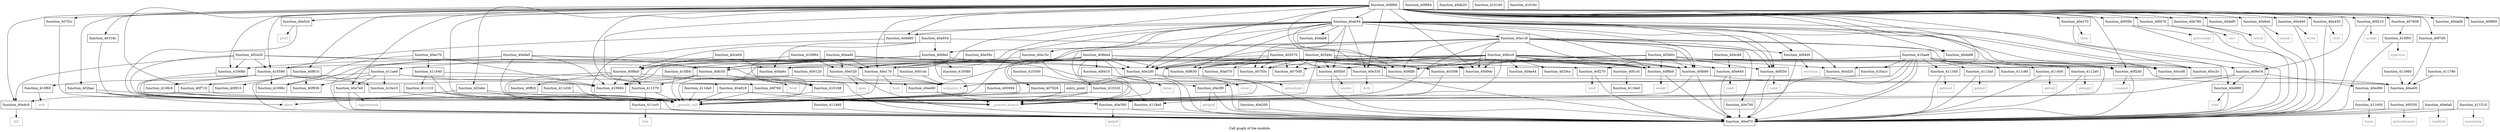digraph "Call graph of the module." {
  label="Call graph of the module.";
  node [shape=record];

  Node_function_40ce04 [label="{function_40ce04}"];
  Node_function_40def0 [label="{function_40def0}"];
  Node_function_40e170 [label="{function_40e170}"];
  Node_function_40e200 [label="{function_40e200}"];
  Node_function_40f9a0 [label="{function_40f9a0}"];
  Node_function_40cd20 [label="{function_40cd20}"];
  Node_function_40cc3c [label="{function_40cc3c}"];
  Node_function_40e270 [label="{function_40e270}"];
  Node_function_40e2d0 [label="{function_40e2d0}"];
  Node_function_40ee90 [label="{function_40ee90}"];
  Node_function_40e330 [label="{function_40e330}"];
  Node_function_40e390 [label="{function_40e390}"];
  Node_function_40f330 [label="{function_40f330}"];
  Node_function_40e5c0 [label="{function_40e5c0}"];
  Node_function_40f390 [label="{function_40f390}"];
  Node_function_40e640 [label="{function_40e640}"];
  Node_function_40f410 [label="{function_40f410}"];
  Node_function_40e6a0 [label="{function_40e6a0}"];
  Node_function_40f470 [label="{function_40f470}"];
  Node_function_40e700 [label="{function_40e700}"];
  Node_function_40f4d0 [label="{function_40f4d0}"];
  Node_function_40e780 [label="{function_40e780}"];
  Node_function_40f550 [label="{function_40f550}"];
  Node_function_40e7e0 [label="{function_40e7e0}"];
  Node_function_40e880 [label="{function_40e880}"];
  Node_function_40f5b0 [label="{function_40f5b0}"];
  Node_function_40e8e0 [label="{function_40e8e0}"];
  Node_function_40e940 [label="{function_40e940}"];
  Node_function_40f630 [label="{function_40f630}"];
  Node_function_40f938 [label="{function_40f938}"];
  Node_function_40e9a0 [label="{function_40e9a0}"];
  Node_function_40f6b0 [label="{function_40f6b0}"];
  Node_function_40ead0 [label="{function_40ead0}"];
  Node_function_40f710 [label="{function_40f710}"];
  Node_function_40ec70 [label="{function_40ec70}"];
  Node_function_40f760 [label="{function_40f760}"];
  Node_function_40e3f0 [label="{function_40e3f0}"];
  Node_function_40f1c0 [label="{function_40f1c0}"];
  Node_function_40e450 [label="{function_40e450}"];
  Node_function_40e4c0 [label="{function_40e4c0}"];
  Node_function_40d9dc [label="{function_40d9dc}"];
  Node_function_40da08 [label="{function_40da08}"];
  Node_function_40ed70 [label="{function_40ed70}"];
  Node_function_40f964 [label="{function_40f964}"];
  Node_function_40da6c [label="{function_40da6c}"];
  Node_function_40da98 [label="{function_40da98}"];
  Node_function_40dab8 [label="{function_40dab8}"];
  Node_function_40db20 [label="{function_40db20}"];
  Node_function_40f210 [label="{function_40f210}"];
  Node_function_40dc88 [label="{function_40dc88}"];
  Node_function_40f910 [label="{function_40f910}"];
  Node_function_40dd60 [label="{function_40dd60}"];
  Node_function_40ed90 [label="{function_40ed90}"];
  Node_function_40f7d0 [label="{function_40f7d0}"];
  Node_function_40f270 [label="{function_40f270}"];
  Node_function_40de44 [label="{function_40de44}"];
  Node_function_40f2d0 [label="{function_40f2d0}"];
  Node_function_40e520 [label="{function_40e520}"];
  Node_function_40ee00 [label="{function_40ee00}"];
  Node_function_40f810 [label="{function_40f810}"];
  Node_function_410080 [label="{function_410080}"];
  Node_function_410140 [label="{function_410140}"];
  Node_function_41016c [label="{function_41016c}"];
  Node_function_410188 [label="{function_410188}"];
  Node_function_410300 [label="{function_410300}"];
  Node_function_410320 [label="{function_410320}"];
  Node_function_410590 [label="{function_410590}"];
  Node_function_410680 [label="{function_410680}"];
  Node_function_4108c0 [label="{function_4108c0}"];
  Node_function_4119e0 [label="{function_4119e0}"];
  Node_function_411ae0 [label="{function_411ae0}"];
  Node_function_40fb90 [label="{function_40fb90}"];
  Node_function_40fc50 [label="{function_40fc50}"];
  Node_function_40fde0 [label="{function_40fde0}"];
  Node_function_40ffc0 [label="{function_40ffc0}"];
  Node_getegid [color="gray50", fontcolor="gray50", label="{getegid}"];
  Node_geteuid [color="gray50", fontcolor="gray50", label="{geteuid}"];
  Node_getgid [color="gray50", fontcolor="gray50", label="{getgid}"];
  Node_getuid [color="gray50", fontcolor="gray50", label="{getuid}"];
  Node_nanosleep [color="gray50", fontcolor="gray50", label="{nanosleep}"];
  Node_times [color="gray50", fontcolor="gray50", label="{times}"];
  Node_brk [color="gray50", fontcolor="gray50", label="{brk}"];
  Node_abort [color="gray50", fontcolor="gray50", label="{abort}"];
  Node_function_410984 [label="{function_410984}"];
  Node_function_41098c [label="{function_41098c}"];
  Node_function_410994 [label="{function_410994}"];
  Node_function_410a1c [label="{function_410a1c}"];
  Node_function_410aa8 [label="{function_410aa8}"];
  Node_function_410e10 [label="{function_410e10}"];
  Node_function_410f00 [label="{function_410f00}"];
  Node_function_410f60 [label="{function_410f60}"];
  Node_function_410fb0 [label="{function_410fb0}"];
  Node_function_411040 [label="{function_411040}"];
  Node_function_411110 [label="{function_411110}"];
  Node_function_4112e0 [label="{function_4112e0}"];
  Node_function_411340 [label="{function_411340}"];
  Node_function_4113a0 [label="{function_4113a0}"];
  Node_function_411400 [label="{function_411400}"];
  Node_function_411460 [label="{function_411460}"];
  Node_function_411510 [label="{function_411510}"];
  Node_function_411570 [label="{function_411570}"];
  Node_function_411600 [label="{function_411600}"];
  Node_function_411660 [label="{function_411660}"];
  Node_function_411780 [label="{function_411780}"];
  Node_function_4118a0 [label="{function_4118a0}"];
  Node_function_411c90 [label="{function_411c90}"];
  Node_function_411cc0 [label="{function_411cc0}"];
  Node_function_411d30 [label="{function_411d30}"];
  Node_function_411da0 [label="{function_411da0}"];
  Node_unknown_0 [color="gray50", fontcolor="gray50", label="{unknown_0}"];
  Node_fcntl [color="gray50", fontcolor="gray50", label="{fcntl}"];
  Node_chdir [color="gray50", fontcolor="gray50", label="{chdir}"];
  Node_close [color="gray50", fontcolor="gray50", label="{close}"];
  Node_fork [color="gray50", fontcolor="gray50", label="{fork}"];
  Node_getpid [color="gray50", fontcolor="gray50", label="{getpid}"];
  Node_getppid [color="gray50", fontcolor="gray50", label="{getppid}"];
  Node_ioctl [color="gray50", fontcolor="gray50", label="{ioctl}"];
  Node_kill [color="gray50", fontcolor="gray50", label="{kill}"];
  Node_open [color="gray50", fontcolor="gray50", label="{open}"];
  Node_prctl [color="gray50", fontcolor="gray50", label="{prctl}"];
  Node_read [color="gray50", fontcolor="gray50", label="{read}"];
  Node_readlink [color="gray50", fontcolor="gray50", label="{readlink}"];
  Node_setsid [color="gray50", fontcolor="gray50", label="{setsid}"];
  Node_sigprocmask [color="gray50", fontcolor="gray50", label="{sigprocmask}"];
  Node_time [color="gray50", fontcolor="gray50", label="{time}"];
  Node_unlink [color="gray50", fontcolor="gray50", label="{unlink}"];
  Node_write [color="gray50", fontcolor="gray50", label="{write}"];
  Node_accept [color="gray50", fontcolor="gray50", label="{accept}"];
  Node_bind [color="gray50", fontcolor="gray50", label="{bind}"];
  Node_connect [color="gray50", fontcolor="gray50", label="{connect}"];
  Node_getsockname [color="gray50", fontcolor="gray50", label="{getsockname}"];
  Node_getsockopt [color="gray50", fontcolor="gray50", label="{getsockopt}"];
  Node_listen [color="gray50", fontcolor="gray50", label="{listen}"];
  Node_recv [color="gray50", fontcolor="gray50", label="{recv}"];
  Node_recvfrom [color="gray50", fontcolor="gray50", label="{recvfrom}"];
  Node_send [color="gray50", fontcolor="gray50", label="{send}"];
  Node_sendto [color="gray50", fontcolor="gray50", label="{sendto}"];
  Node_setsockopt [color="gray50", fontcolor="gray50", label="{setsockopt}"];
  Node_socket [color="gray50", fontcolor="gray50", label="{socket}"];
  Node_sigaction [color="gray50", fontcolor="gray50", label="{sigaction}"];
  Node_exit [color="gray50", fontcolor="gray50", label="{exit}"];
  Node_fstat [color="gray50", fontcolor="gray50", label="{fstat}"];
  Node_function_40e59c [label="{function_40e59c}"];
  Node___pseudo_call [color="gray50", fontcolor="gray50", label="{__pseudo_call}"];
  Node___pseudo_branch [color="gray50", fontcolor="gray50", label="{__pseudo_branch}"];
  Node_function_400094 [label="{function_400094}"];
  Node_function_400120 [label="{function_400120}"];
  Node_function_4001dc [label="{function_4001dc}"];
  Node_entry_point [label="{entry_point}"];
  Node_function_4029cc [label="{function_4029cc}"];
  Node_function_402a20 [label="{function_402a20}"];
  Node_function_402bac [label="{function_402bac}"];
  Node_function_402ebc [label="{function_402ebc}"];
  Node_function_4030f8 [label="{function_4030f8}"];
  Node_function_40316c [label="{function_40316c}"];
  Node_function_403570 [label="{function_403570}"];
  Node_function_403d4c [label="{function_403d4c}"];
  Node_function_405e0c [label="{function_405e0c}"];
  Node_function_406cc0 [label="{function_406cc0}"];
  Node_function_407500 [label="{function_407500}"];
  Node_function_40755c [label="{function_40755c}"];
  Node_function_407608 [label="{function_407608}"];
  Node_function_407628 [label="{function_407628}"];
  Node_function_407f2c [label="{function_407f2c}"];
  Node_function_408be4 [label="{function_408be4}"];
  Node_function_408f60 [label="{function_408f60}"];
  Node_function_409df8 [label="{function_409df8}"];
  Node_function_409e54 [label="{function_409e54}"];
  Node_function_409f00 [label="{function_409f00}"];
  Node_function_40a070 [label="{function_40a070}"];
  Node_function_40a15c [label="{function_40a15c}"];
  Node_function_40a1c8 [label="{function_40a1c8}"];
  Node_function_40a818 [label="{function_40a818}"];
  Node_function_40a954 [label="{function_40a954}"];
  Node_function_40ab54 [label="{function_40ab54}"];
  Node_function_40cc08 [label="{function_40cc08}"];
  Node_function_40ce04 -> Node_function_40f9a0;
  Node_function_40ce04 -> Node_function_40da6c;
  Node_function_40e170 -> Node_unknown_0;
  Node_function_40e170 -> Node_fcntl;
  Node_function_40e170 -> Node___pseudo_call;
  Node_function_40e200 -> Node_function_40ed70;
  Node_function_40f9a0 -> Node_function_410188;
  Node_function_40f9a0 -> Node_function_40ffc0;
  Node_function_40f9a0 -> Node_function_410984;
  Node_function_40f9a0 -> Node_function_411570;
  Node_function_40f9a0 -> Node___pseudo_call;
  Node_function_40e270 -> Node_function_40ed70;
  Node_function_40e270 -> Node_chdir;
  Node_function_40e2d0 -> Node_function_40ed70;
  Node_function_40e2d0 -> Node_close;
  Node_function_40ee90 -> Node_function_4118a0;
  Node_function_40ee90 -> Node___pseudo_branch;
  Node_function_40e330 -> Node_function_40ed70;
  Node_function_40e330 -> Node_fork;
  Node_function_40e390 -> Node_function_40ed70;
  Node_function_40e390 -> Node_getpid;
  Node_function_40f330 -> Node_function_40ed70;
  Node_function_40f330 -> Node_getsockname;
  Node_function_40e5c0 -> Node_prctl;
  Node_function_40e5c0 -> Node___pseudo_call;
  Node_function_40f390 -> Node_function_40ed70;
  Node_function_40f390 -> Node_getsockopt;
  Node_function_40e640 -> Node_function_40ed70;
  Node_function_40e640 -> Node_read;
  Node_function_40f410 -> Node_function_40ed70;
  Node_function_40f410 -> Node_listen;
  Node_function_40e6a0 -> Node_function_40ed70;
  Node_function_40e6a0 -> Node_readlink;
  Node_function_40f470 -> Node_function_40ed70;
  Node_function_40f470 -> Node_recv;
  Node_function_40e700 -> Node_function_40ed70;
  Node_function_40f4d0 -> Node_function_40ed70;
  Node_function_40f4d0 -> Node_recvfrom;
  Node_function_40e780 -> Node_function_40ed70;
  Node_function_40e780 -> Node_setsid;
  Node_function_40f550 -> Node_function_40ed70;
  Node_function_40f550 -> Node_send;
  Node_function_40e7e0 -> Node_function_40ed70;
  Node_function_40e7e0 -> Node_sigprocmask;
  Node_function_40e880 -> Node_function_40ed70;
  Node_function_40e880 -> Node_time;
  Node_function_40f5b0 -> Node_function_40ed70;
  Node_function_40f5b0 -> Node_sendto;
  Node_function_40e8e0 -> Node_function_40ed70;
  Node_function_40e8e0 -> Node_unlink;
  Node_function_40e940 -> Node_function_40ed70;
  Node_function_40e940 -> Node_write;
  Node_function_40f630 -> Node_function_40ed70;
  Node_function_40f630 -> Node_setsockopt;
  Node_function_40e9a0 -> Node_function_40e2d0;
  Node_function_40e9a0 -> Node_function_40ed70;
  Node_function_40e9a0 -> Node_function_40fc50;
  Node_function_40e9a0 -> Node_function_410984;
  Node_function_40e9a0 -> Node_function_41098c;
  Node_function_40e9a0 -> Node___pseudo_call;
  Node_function_40f6b0 -> Node_function_40ed70;
  Node_function_40f6b0 -> Node_socket;
  Node_function_40ead0 -> Node_function_40e170;
  Node_function_40ead0 -> Node_function_40f9a0;
  Node_function_40ead0 -> Node_function_40e2d0;
  Node_function_40ead0 -> Node_function_40ed70;
  Node_function_40ead0 -> Node_function_40e520;
  Node_function_40ead0 -> Node_function_40fb90;
  Node_function_40ead0 -> Node_function_40fc50;
  Node_function_40ead0 -> Node_function_410984;
  Node_function_40ead0 -> Node_function_410fb0;
  Node_function_40f710 -> Node_function_40e390;
  Node_function_40f710 -> Node_function_40e4c0;
  Node_function_40ec70 -> Node_function_410984;
  Node_function_40ec70 -> Node_function_41098c;
  Node_function_40ec70 -> Node_function_411040;
  Node_function_40f760 -> Node___pseudo_call;
  Node_function_40f760 -> Node___pseudo_branch;
  Node_function_40e3f0 -> Node_function_40ed70;
  Node_function_40e3f0 -> Node_getppid;
  Node_function_40f1c0 -> Node_function_4119e0;
  Node_function_40e450 -> Node_function_40ed70;
  Node_function_40e450 -> Node_ioctl;
  Node_function_40e4c0 -> Node_function_40ed70;
  Node_function_40e4c0 -> Node_kill;
  Node_function_40f210 -> Node_function_40ed70;
  Node_function_40f210 -> Node_accept;
  Node_function_40dc88 -> Node_function_40e640;
  Node_function_40dd60 -> Node___pseudo_call;
  Node_function_40ed90 -> Node_function_411600;
  Node_function_40f7d0 -> Node_function_40ee00;
  Node_function_40f270 -> Node_function_40ed70;
  Node_function_40f270 -> Node_bind;
  Node_function_40f2d0 -> Node_function_40ed70;
  Node_function_40f2d0 -> Node_connect;
  Node_function_40e520 -> Node_function_40ed70;
  Node_function_40e520 -> Node_open;
  Node_function_40f810 -> Node_function_40f938;
  Node_function_40f810 -> Node_function_40ed70;
  Node_function_40f810 -> Node_function_40f910;
  Node_function_40f810 -> Node_function_410e10;
  Node_function_410188 -> Node___pseudo_call;
  Node_function_410300 -> Node_function_410320;
  Node_function_410320 -> Node___pseudo_call;
  Node_function_410320 -> Node___pseudo_branch;
  Node_function_410590 -> Node_function_4108c0;
  Node_function_410590 -> Node_function_410984;
  Node_function_410590 -> Node_function_41098c;
  Node_function_410590 -> Node_function_410f60;
  Node_function_410590 -> Node_unknown_0;
  Node_function_410590 -> Node___pseudo_call;
  Node_function_410680 -> Node___pseudo_call;
  Node_function_4108c0 -> Node___pseudo_call;
  Node_function_4108c0 -> Node___pseudo_branch;
  Node_function_411ae0 -> Node_function_40e7e0;
  Node_function_411ae0 -> Node_function_40f938;
  Node_function_411ae0 -> Node_function_40f710;
  Node_function_411ae0 -> Node_function_410984;
  Node_function_411ae0 -> Node_function_410e10;
  Node_function_411ae0 -> Node___pseudo_call;
  Node_function_40fb90 -> Node_function_40ed70;
  Node_function_40fb90 -> Node_function_40ee00;
  Node_function_40fb90 -> Node___pseudo_call;
  Node_function_40fc50 -> Node_function_410188;
  Node_function_40fc50 -> Node_function_410984;
  Node_function_40fc50 -> Node_function_411570;
  Node_function_40fc50 -> Node___pseudo_call;
  Node_function_40fde0 -> Node_function_40f9a0;
  Node_function_40fde0 -> Node_function_410080;
  Node_function_40fde0 -> Node_function_410188;
  Node_function_40fde0 -> Node_function_40fc50;
  Node_function_40fde0 -> Node_function_410984;
  Node_function_40fde0 -> Node_function_4118a0;
  Node_function_40fde0 -> Node___pseudo_call;
  Node_function_410994 -> Node_function_40e170;
  Node_function_410994 -> Node_function_40e520;
  Node_function_410994 -> Node_function_411ae0;
  Node_function_410a1c -> Node_unknown_0;
  Node_function_410aa8 -> Node_function_40ed70;
  Node_function_410aa8 -> Node_function_40ee00;
  Node_function_410aa8 -> Node_function_410590;
  Node_function_410aa8 -> Node_function_410a1c;
  Node_function_410aa8 -> Node_function_4112e0;
  Node_function_410aa8 -> Node_function_411340;
  Node_function_410aa8 -> Node_function_4113a0;
  Node_function_410aa8 -> Node_function_411400;
  Node_function_410aa8 -> Node_function_4118a0;
  Node_function_410aa8 -> Node_function_411c90;
  Node_function_410aa8 -> Node_unknown_0;
  Node_function_410aa8 -> Node___pseudo_call;
  Node_function_410e10 -> Node___pseudo_call;
  Node_function_410f00 -> Node_function_40ed70;
  Node_function_410f00 -> Node_sigaction;
  Node_function_410f60 -> Node_exit;
  Node_function_410fb0 -> Node_fstat;
  Node_function_410fb0 -> Node___pseudo_call;
  Node_function_411040 -> Node_function_40ee90;
  Node_function_411040 -> Node_function_411110;
  Node_function_411040 -> Node___pseudo_call;
  Node_function_411110 -> Node_function_40ed70;
  Node_function_411110 -> Node___pseudo_call;
  Node_function_4112e0 -> Node_function_40ed70;
  Node_function_4112e0 -> Node_getegid;
  Node_function_411340 -> Node_function_40ed70;
  Node_function_411340 -> Node_geteuid;
  Node_function_4113a0 -> Node_function_40ed70;
  Node_function_4113a0 -> Node_getgid;
  Node_function_411400 -> Node_function_40ed70;
  Node_function_411400 -> Node_getuid;
  Node_function_411460 -> Node_function_40ed70;
  Node_function_411510 -> Node_function_40ed70;
  Node_function_411510 -> Node_nanosleep;
  Node_function_411570 -> Node_function_411cc0;
  Node_function_411570 -> Node___pseudo_call;
  Node_function_411600 -> Node_function_40ed70;
  Node_function_411600 -> Node_times;
  Node_function_411660 -> Node_function_40ee00;
  Node_function_411780 -> Node_function_40ee00;
  Node_function_411cc0 -> Node_function_40ed70;
  Node_function_411cc0 -> Node_brk;
  Node_function_411d30 -> Node___pseudo_call;
  Node_function_411da0 -> Node___pseudo_call;
  Node_function_40e59c -> Node_function_40e520;
  Node_function_400094 -> Node___pseudo_call;
  Node_function_400120 -> Node_unknown_0;
  Node_function_400120 -> Node___pseudo_call;
  Node_function_4001dc -> Node_unknown_0;
  Node_entry_point -> Node___pseudo_call;
  Node_entry_point -> Node___pseudo_branch;
  Node_function_402a20 -> Node_function_40e330;
  Node_function_402a20 -> Node_function_40e3f0;
  Node_function_402a20 -> Node_function_40e4c0;
  Node_function_402a20 -> Node_function_410590;
  Node_function_402a20 -> Node_function_410680;
  Node_function_402a20 -> Node___pseudo_call;
  Node_function_402bac -> Node_abort;
  Node_function_402bac -> Node___pseudo_call;
  Node_function_402bac -> Node___pseudo_branch;
  Node_function_402ebc -> Node_abort;
  Node_function_402ebc -> Node___pseudo_call;
  Node_function_402ebc -> Node___pseudo_branch;
  Node_function_4030f8 -> Node___pseudo_branch;
  Node_function_40316c -> Node___pseudo_call;
  Node_function_403570 -> Node_function_40e2d0;
  Node_function_403570 -> Node_function_40f5b0;
  Node_function_403570 -> Node_function_40f630;
  Node_function_403570 -> Node_function_40f6b0;
  Node_function_403570 -> Node_function_40da6c;
  Node_function_403570 -> Node_function_40fb90;
  Node_function_403570 -> Node___pseudo_call;
  Node_function_403570 -> Node_function_4030f8;
  Node_function_403570 -> Node_function_407500;
  Node_function_403570 -> Node_function_40755c;
  Node_function_403570 -> Node_function_409df8;
  Node_function_403570 -> Node_function_40a070;
  Node_function_403d4c -> Node_function_40e2d0;
  Node_function_403d4c -> Node_function_40f5b0;
  Node_function_403d4c -> Node_function_40f630;
  Node_function_403d4c -> Node_function_40f6b0;
  Node_function_403d4c -> Node_function_40fb90;
  Node_function_403d4c -> Node___pseudo_call;
  Node_function_403d4c -> Node_function_4030f8;
  Node_function_403d4c -> Node_function_407500;
  Node_function_403d4c -> Node_function_40755c;
  Node_function_403d4c -> Node_function_409df8;
  Node_function_405e0c -> Node_function_40f550;
  Node_function_405e0c -> Node_function_40f6b0;
  Node_function_405e0c -> Node_function_40f270;
  Node_function_405e0c -> Node_function_40f2d0;
  Node_function_405e0c -> Node_function_40fb90;
  Node_function_405e0c -> Node___pseudo_call;
  Node_function_405e0c -> Node_function_4030f8;
  Node_function_405e0c -> Node_function_409df8;
  Node_function_406cc0 -> Node_function_40cd20;
  Node_function_406cc0 -> Node_function_40cc3c;
  Node_function_406cc0 -> Node_function_40e2d0;
  Node_function_406cc0 -> Node_function_40e640;
  Node_function_406cc0 -> Node_function_40f5b0;
  Node_function_406cc0 -> Node_function_40f630;
  Node_function_406cc0 -> Node_function_40f6b0;
  Node_function_406cc0 -> Node_function_40f1c0;
  Node_function_406cc0 -> Node_function_40d9dc;
  Node_function_406cc0 -> Node_function_40da6c;
  Node_function_406cc0 -> Node_function_40de44;
  Node_function_406cc0 -> Node_function_40e520;
  Node_function_406cc0 -> Node_function_40fb90;
  Node_function_406cc0 -> Node___pseudo_call;
  Node_function_406cc0 -> Node_function_4029cc;
  Node_function_406cc0 -> Node_function_4030f8;
  Node_function_406cc0 -> Node_function_407500;
  Node_function_406cc0 -> Node_function_40755c;
  Node_function_406cc0 -> Node_function_409df8;
  Node_function_406cc0 -> Node_function_40cc08;
  Node_function_407608 -> Node_function_410f00;
  Node_function_407628 -> Node___pseudo_call;
  Node_function_407f2c -> Node___pseudo_call;
  Node_function_408be4 -> Node_function_40e170;
  Node_function_408be4 -> Node_function_40e2d0;
  Node_function_408be4 -> Node_function_40f410;
  Node_function_408be4 -> Node_function_40f630;
  Node_function_408be4 -> Node_function_40f6b0;
  Node_function_408be4 -> Node_function_40ed70;
  Node_function_408be4 -> Node_function_40f270;
  Node_function_408be4 -> Node_function_40f2d0;
  Node_function_408be4 -> Node_function_410680;
  Node_function_408be4 -> Node___pseudo_call;
  Node_function_408be4 -> Node___pseudo_branch;
  Node_function_408be4 -> Node_function_407628;
  Node_function_408f60 -> Node_function_40def0;
  Node_function_408f60 -> Node_function_40e170;
  Node_function_408f60 -> Node_function_40cd20;
  Node_function_408f60 -> Node_function_40cc3c;
  Node_function_408f60 -> Node_function_40e270;
  Node_function_408f60 -> Node_function_40e2d0;
  Node_function_408f60 -> Node_function_40e330;
  Node_function_408f60 -> Node_function_40e5c0;
  Node_function_408f60 -> Node_function_40f390;
  Node_function_408f60 -> Node_function_40f470;
  Node_function_408f60 -> Node_function_40e780;
  Node_function_408f60 -> Node_function_40f550;
  Node_function_408f60 -> Node_function_40e7e0;
  Node_function_408f60 -> Node_function_40e8e0;
  Node_function_408f60 -> Node_function_40e940;
  Node_function_408f60 -> Node_function_40f710;
  Node_function_408f60 -> Node_function_40f760;
  Node_function_408f60 -> Node_function_40e450;
  Node_function_408f60 -> Node_function_40e4c0;
  Node_function_408f60 -> Node_function_40d9dc;
  Node_function_408f60 -> Node_function_40da08;
  Node_function_408f60 -> Node_function_40da98;
  Node_function_408f60 -> Node_function_40f210;
  Node_function_408f60 -> Node_function_40dd60;
  Node_function_408f60 -> Node_function_40f7d0;
  Node_function_408f60 -> Node_function_40f2d0;
  Node_function_408f60 -> Node_function_40e520;
  Node_function_408f60 -> Node_function_40f810;
  Node_function_408f60 -> Node_function_410590;
  Node_function_408f60 -> Node_function_410680;
  Node_function_408f60 -> Node___pseudo_call;
  Node_function_408f60 -> Node_function_402bac;
  Node_function_408f60 -> Node_function_402ebc;
  Node_function_408f60 -> Node_function_40316c;
  Node_function_408f60 -> Node_function_407608;
  Node_function_408f60 -> Node_function_407f2c;
  Node_function_408f60 -> Node_function_409df8;
  Node_function_408f60 -> Node_function_409e54;
  Node_function_408f60 -> Node_function_409f00;
  Node_function_408f60 -> Node_function_40a818;
  Node_function_408f60 -> Node_function_40ab54;
  Node_function_408f60 -> Node_function_40cc08;
  Node_function_409e54 -> Node_function_40e390;
  Node_function_409e54 -> Node_function_40e880;
  Node_function_409e54 -> Node_function_40e3f0;
  Node_function_409e54 -> Node_function_40ed90;
  Node_function_40a15c -> Node_function_40fc50;
  Node_function_40a15c -> Node___pseudo_branch;
  Node_function_40a1c8 -> Node_function_40e170;
  Node_function_40a1c8 -> Node_function_40e2d0;
  Node_function_40a1c8 -> Node_function_40e700;
  Node_function_40a1c8 -> Node_function_40f4d0;
  Node_function_40a1c8 -> Node_function_40f550;
  Node_function_40a1c8 -> Node_function_40f6b0;
  Node_function_40a1c8 -> Node_function_40d9dc;
  Node_function_40a1c8 -> Node_function_40da98;
  Node_function_40a1c8 -> Node_function_40f2d0;
  Node_function_40a1c8 -> Node_function_40fb90;
  Node_function_40a1c8 -> Node_function_40fde0;
  Node_function_40a1c8 -> Node___pseudo_call;
  Node_function_40a1c8 -> Node_function_409df8;
  Node_function_40a818 -> Node___pseudo_call;
  Node_function_40a818 -> Node___pseudo_branch;
  Node_function_40a954 -> Node_function_40f9a0;
  Node_function_40a954 -> Node_function_40d9dc;
  Node_function_40a954 -> Node_function_40da6c;
  Node_function_40a954 -> Node_function_40fde0;
  Node_function_40ab54 -> Node_function_40e170;
  Node_function_40ab54 -> Node_function_40cd20;
  Node_function_40ab54 -> Node_function_40cc3c;
  Node_function_40ab54 -> Node_function_40e2d0;
  Node_function_40ab54 -> Node_function_40ee90;
  Node_function_40ab54 -> Node_function_40e330;
  Node_function_40ab54 -> Node_function_40f4d0;
  Node_function_40ab54 -> Node_function_40f550;
  Node_function_40ab54 -> Node_function_40e880;
  Node_function_40ab54 -> Node_function_40f5b0;
  Node_function_40ab54 -> Node_function_40f630;
  Node_function_40ab54 -> Node_function_40f6b0;
  Node_function_40ab54 -> Node_function_40dab8;
  Node_function_40ab54 -> Node_function_40dd60;
  Node_function_40ab54 -> Node_function_40f2d0;
  Node_function_40ab54 -> Node_function_410590;
  Node_function_40ab54 -> Node_function_40fb90;
  Node_function_40ab54 -> Node___pseudo_call;
  Node_function_40ab54 -> Node___pseudo_branch;
  Node_function_40ab54 -> Node_function_40755c;
  Node_function_40ab54 -> Node_function_409df8;
  Node_function_40ab54 -> Node_function_409e54;
  Node_function_40ab54 -> Node_function_40a15c;
  Node_function_40ab54 -> Node_function_40a1c8;
  Node_function_40ab54 -> Node_function_40cc08;
}
